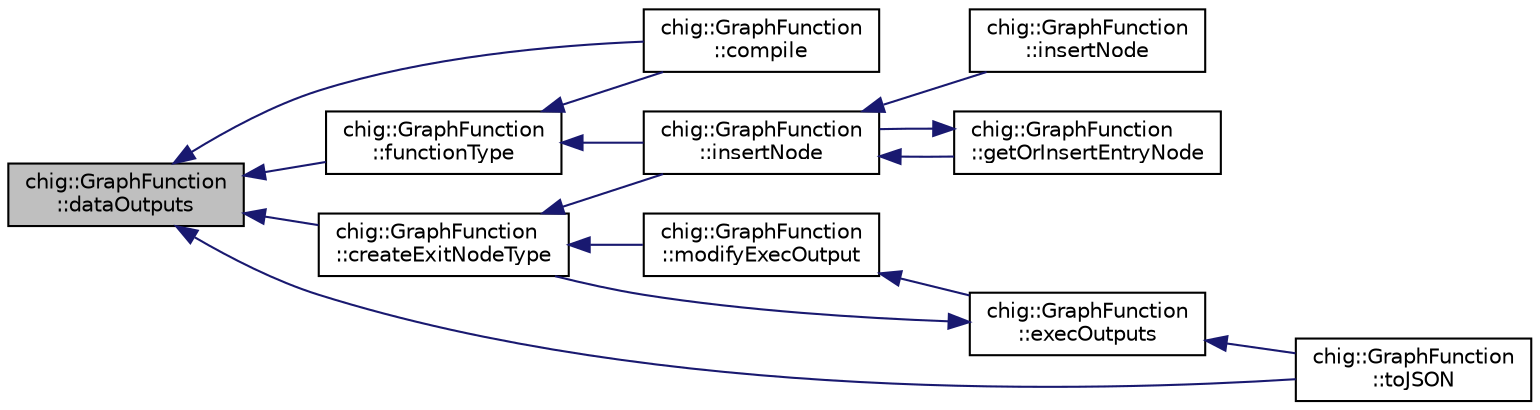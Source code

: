 digraph "chig::GraphFunction::dataOutputs"
{
 // INTERACTIVE_SVG=YES
  edge [fontname="Helvetica",fontsize="10",labelfontname="Helvetica",labelfontsize="10"];
  node [fontname="Helvetica",fontsize="10",shape=record];
  rankdir="LR";
  Node176 [label="chig::GraphFunction\l::dataOutputs",height=0.2,width=0.4,color="black", fillcolor="grey75", style="filled", fontcolor="black"];
  Node176 -> Node177 [dir="back",color="midnightblue",fontsize="10",style="solid",fontname="Helvetica"];
  Node177 [label="chig::GraphFunction\l::compile",height=0.2,width=0.4,color="black", fillcolor="white", style="filled",URL="$structchig_1_1GraphFunction.html#ac808aecb5fec9cd3a2a1f59e18c90eee"];
  Node176 -> Node178 [dir="back",color="midnightblue",fontsize="10",style="solid",fontname="Helvetica"];
  Node178 [label="chig::GraphFunction\l::createExitNodeType",height=0.2,width=0.4,color="black", fillcolor="white", style="filled",URL="$structchig_1_1GraphFunction.html#ac7c52122fef0c74d9d0ee04af9a741c4"];
  Node178 -> Node179 [dir="back",color="midnightblue",fontsize="10",style="solid",fontname="Helvetica"];
  Node179 [label="chig::GraphFunction\l::insertNode",height=0.2,width=0.4,color="black", fillcolor="white", style="filled",URL="$structchig_1_1GraphFunction.html#a70b74dd7330f7afb2b3ab38feebd57c5"];
  Node179 -> Node180 [dir="back",color="midnightblue",fontsize="10",style="solid",fontname="Helvetica"];
  Node180 [label="chig::GraphFunction\l::insertNode",height=0.2,width=0.4,color="black", fillcolor="white", style="filled",URL="$structchig_1_1GraphFunction.html#a449ab966907b5e32dd00d5f6bb1b3ede"];
  Node179 -> Node181 [dir="back",color="midnightblue",fontsize="10",style="solid",fontname="Helvetica"];
  Node181 [label="chig::GraphFunction\l::getOrInsertEntryNode",height=0.2,width=0.4,color="black", fillcolor="white", style="filled",URL="$structchig_1_1GraphFunction.html#a1fd77fbd5bb46690fdc79cd9c6d35917"];
  Node181 -> Node179 [dir="back",color="midnightblue",fontsize="10",style="solid",fontname="Helvetica"];
  Node178 -> Node182 [dir="back",color="midnightblue",fontsize="10",style="solid",fontname="Helvetica"];
  Node182 [label="chig::GraphFunction\l::modifyExecOutput",height=0.2,width=0.4,color="black", fillcolor="white", style="filled",URL="$structchig_1_1GraphFunction.html#ae355b017f2859dabff4fa17791317d77"];
  Node182 -> Node183 [dir="back",color="midnightblue",fontsize="10",style="solid",fontname="Helvetica"];
  Node183 [label="chig::GraphFunction\l::execOutputs",height=0.2,width=0.4,color="black", fillcolor="white", style="filled",URL="$structchig_1_1GraphFunction.html#ae155f716b072ef5f8e3ba064ae7ef8c0"];
  Node183 -> Node184 [dir="back",color="midnightblue",fontsize="10",style="solid",fontname="Helvetica"];
  Node184 [label="chig::GraphFunction\l::toJSON",height=0.2,width=0.4,color="black", fillcolor="white", style="filled",URL="$structchig_1_1GraphFunction.html#a5a8768d5514a31104f0b3a9b5553099c"];
  Node183 -> Node178 [dir="back",color="midnightblue",fontsize="10",style="solid",fontname="Helvetica"];
  Node176 -> Node185 [dir="back",color="midnightblue",fontsize="10",style="solid",fontname="Helvetica"];
  Node185 [label="chig::GraphFunction\l::functionType",height=0.2,width=0.4,color="black", fillcolor="white", style="filled",URL="$structchig_1_1GraphFunction.html#a6aae3374651aca2f0973c81ecae2d848"];
  Node185 -> Node179 [dir="back",color="midnightblue",fontsize="10",style="solid",fontname="Helvetica"];
  Node185 -> Node177 [dir="back",color="midnightblue",fontsize="10",style="solid",fontname="Helvetica"];
  Node176 -> Node184 [dir="back",color="midnightblue",fontsize="10",style="solid",fontname="Helvetica"];
}
